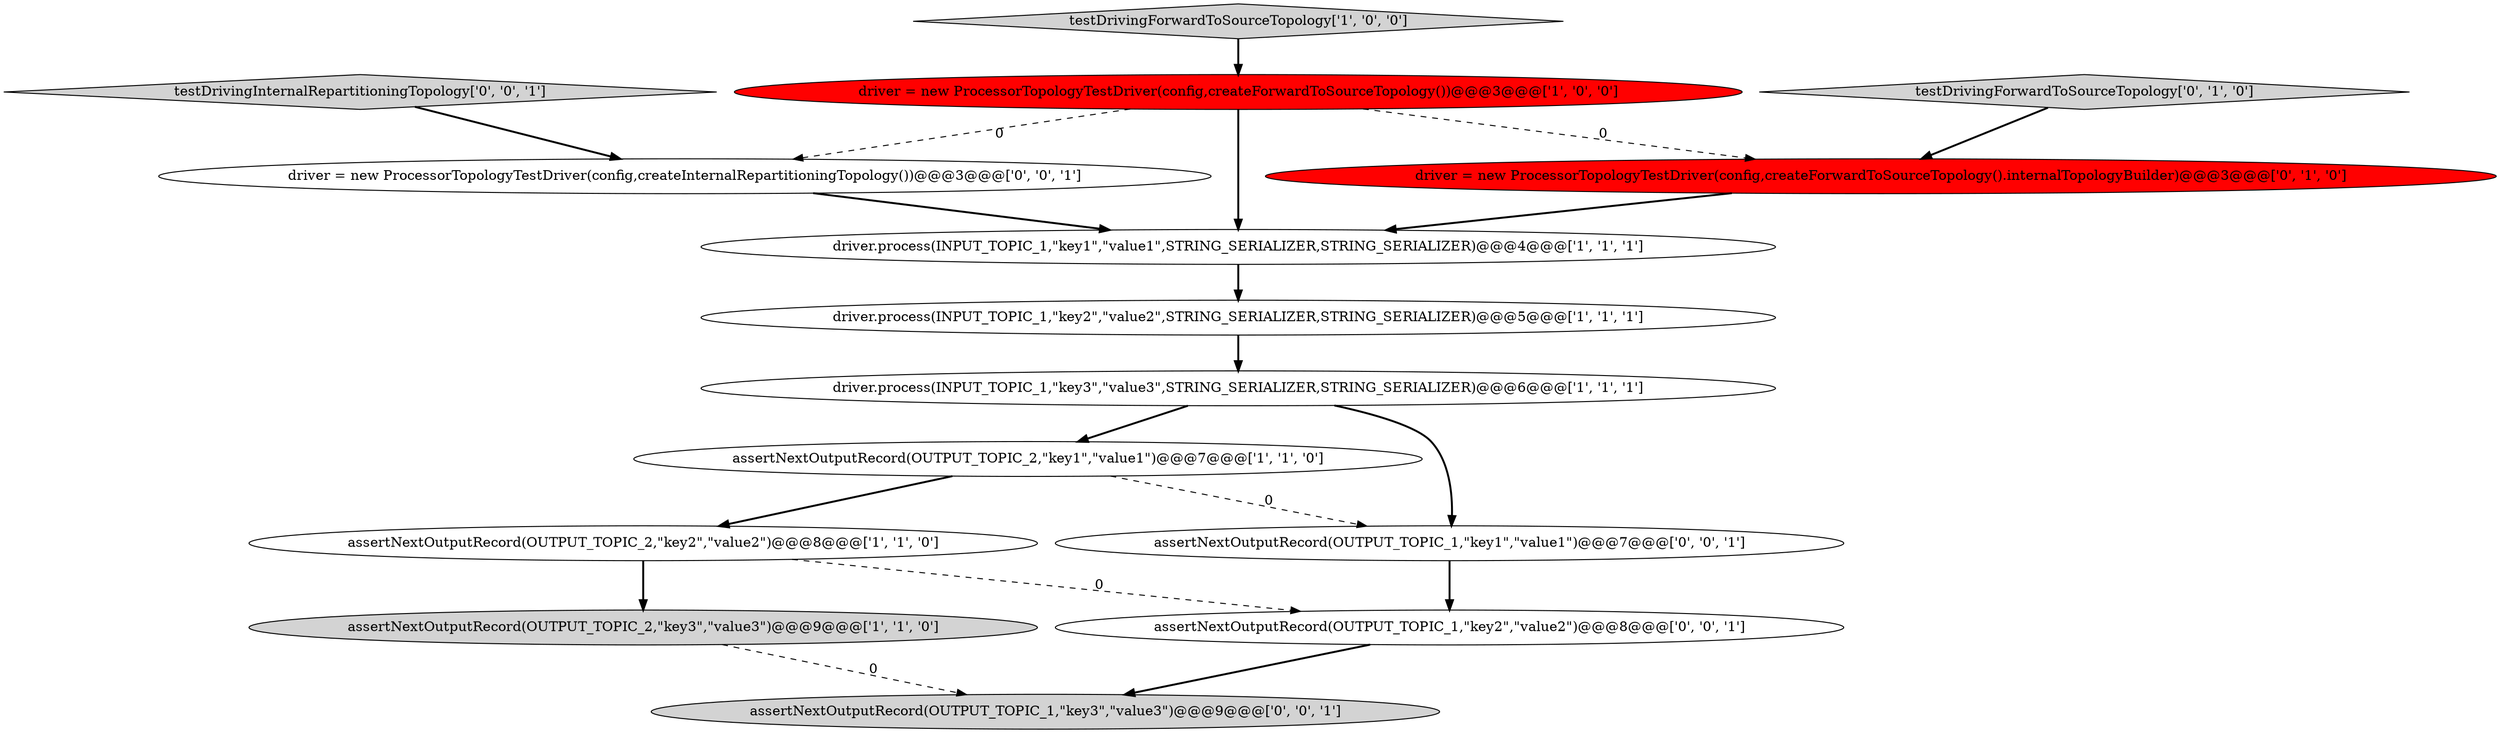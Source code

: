 digraph {
10 [style = filled, label = "testDrivingInternalRepartitioningTopology['0', '0', '1']", fillcolor = lightgray, shape = diamond image = "AAA0AAABBB3BBB"];
7 [style = filled, label = "testDrivingForwardToSourceTopology['1', '0', '0']", fillcolor = lightgray, shape = diamond image = "AAA0AAABBB1BBB"];
11 [style = filled, label = "assertNextOutputRecord(OUTPUT_TOPIC_1,\"key2\",\"value2\")@@@8@@@['0', '0', '1']", fillcolor = white, shape = ellipse image = "AAA0AAABBB3BBB"];
13 [style = filled, label = "assertNextOutputRecord(OUTPUT_TOPIC_1,\"key3\",\"value3\")@@@9@@@['0', '0', '1']", fillcolor = lightgray, shape = ellipse image = "AAA0AAABBB3BBB"];
4 [style = filled, label = "driver.process(INPUT_TOPIC_1,\"key3\",\"value3\",STRING_SERIALIZER,STRING_SERIALIZER)@@@6@@@['1', '1', '1']", fillcolor = white, shape = ellipse image = "AAA0AAABBB1BBB"];
14 [style = filled, label = "driver = new ProcessorTopologyTestDriver(config,createInternalRepartitioningTopology())@@@3@@@['0', '0', '1']", fillcolor = white, shape = ellipse image = "AAA0AAABBB3BBB"];
8 [style = filled, label = "driver = new ProcessorTopologyTestDriver(config,createForwardToSourceTopology().internalTopologyBuilder)@@@3@@@['0', '1', '0']", fillcolor = red, shape = ellipse image = "AAA1AAABBB2BBB"];
1 [style = filled, label = "assertNextOutputRecord(OUTPUT_TOPIC_2,\"key3\",\"value3\")@@@9@@@['1', '1', '0']", fillcolor = lightgray, shape = ellipse image = "AAA0AAABBB1BBB"];
0 [style = filled, label = "assertNextOutputRecord(OUTPUT_TOPIC_2,\"key1\",\"value1\")@@@7@@@['1', '1', '0']", fillcolor = white, shape = ellipse image = "AAA0AAABBB1BBB"];
5 [style = filled, label = "driver.process(INPUT_TOPIC_1,\"key2\",\"value2\",STRING_SERIALIZER,STRING_SERIALIZER)@@@5@@@['1', '1', '1']", fillcolor = white, shape = ellipse image = "AAA0AAABBB1BBB"];
6 [style = filled, label = "assertNextOutputRecord(OUTPUT_TOPIC_2,\"key2\",\"value2\")@@@8@@@['1', '1', '0']", fillcolor = white, shape = ellipse image = "AAA0AAABBB1BBB"];
12 [style = filled, label = "assertNextOutputRecord(OUTPUT_TOPIC_1,\"key1\",\"value1\")@@@7@@@['0', '0', '1']", fillcolor = white, shape = ellipse image = "AAA0AAABBB3BBB"];
2 [style = filled, label = "driver = new ProcessorTopologyTestDriver(config,createForwardToSourceTopology())@@@3@@@['1', '0', '0']", fillcolor = red, shape = ellipse image = "AAA1AAABBB1BBB"];
9 [style = filled, label = "testDrivingForwardToSourceTopology['0', '1', '0']", fillcolor = lightgray, shape = diamond image = "AAA0AAABBB2BBB"];
3 [style = filled, label = "driver.process(INPUT_TOPIC_1,\"key1\",\"value1\",STRING_SERIALIZER,STRING_SERIALIZER)@@@4@@@['1', '1', '1']", fillcolor = white, shape = ellipse image = "AAA0AAABBB1BBB"];
4->12 [style = bold, label=""];
14->3 [style = bold, label=""];
6->1 [style = bold, label=""];
6->11 [style = dashed, label="0"];
3->5 [style = bold, label=""];
2->14 [style = dashed, label="0"];
0->12 [style = dashed, label="0"];
11->13 [style = bold, label=""];
9->8 [style = bold, label=""];
10->14 [style = bold, label=""];
0->6 [style = bold, label=""];
7->2 [style = bold, label=""];
2->8 [style = dashed, label="0"];
5->4 [style = bold, label=""];
2->3 [style = bold, label=""];
4->0 [style = bold, label=""];
8->3 [style = bold, label=""];
12->11 [style = bold, label=""];
1->13 [style = dashed, label="0"];
}
